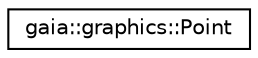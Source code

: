 digraph G
{
  edge [fontname="Helvetica",fontsize="10",labelfontname="Helvetica",labelfontsize="10"];
  node [fontname="Helvetica",fontsize="10",shape=record];
  rankdir=LR;
  Node1 [label="gaia::graphics::Point",height=0.2,width=0.4,color="black", fillcolor="white", style="filled",URL="$db/d3f/classgaia_1_1graphics_1_1_point.html",tooltip="Point holds two integer coordinates."];
}
